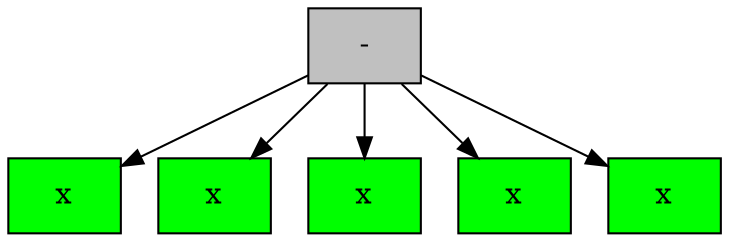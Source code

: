 digraph G {
1 [style = filled, label="-", shape = box, fillcolor="grey"];
1->0;
0 [style = filled, label="x", shape = box, fillcolor="green"];
1->2;
2 [style = filled, label="x", shape = box, fillcolor="green"];
1->3;
3 [style = filled, label="x", shape = box, fillcolor="green"];
1->4;
4 [style = filled, label="x", shape = box, fillcolor="green"];
1->5;
5 [style = filled, label="x", shape = box, fillcolor="green"];

}
